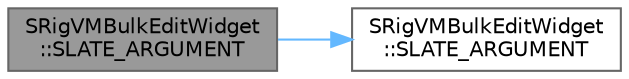 digraph "SRigVMBulkEditWidget::SLATE_ARGUMENT"
{
 // INTERACTIVE_SVG=YES
 // LATEX_PDF_SIZE
  bgcolor="transparent";
  edge [fontname=Helvetica,fontsize=10,labelfontname=Helvetica,labelfontsize=10];
  node [fontname=Helvetica,fontsize=10,shape=box,height=0.2,width=0.4];
  rankdir="LR";
  Node1 [id="Node000001",label="SRigVMBulkEditWidget\l::SLATE_ARGUMENT",height=0.2,width=0.4,color="gray40", fillcolor="grey60", style="filled", fontcolor="black",tooltip=" "];
  Node1 -> Node2 [id="edge1_Node000001_Node000002",color="steelblue1",style="solid",tooltip=" "];
  Node2 [id="Node000002",label="SRigVMBulkEditWidget\l::SLATE_ARGUMENT",height=0.2,width=0.4,color="grey40", fillcolor="white", style="filled",URL="$d6/d8f/classSRigVMBulkEditWidget.html#a23f7dc9d9eaef409ea0ae3da457a5d1a",tooltip=" "];
}
